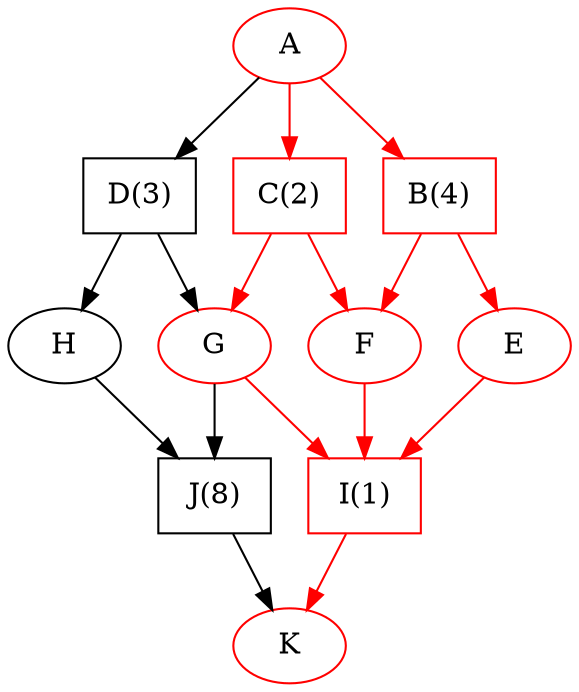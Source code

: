 digraph HGenunciado { 
D [shape=box]; 
node_A -> D; 
D -> node_G; 
D -> node_H; 
I [shape=box color=red]; 
node_E [color="red"]; 
node_E -> I [color="red"]; 
node_F [color="red"]; 
node_F -> I [color="red"]; 
node_G [color="red"]; 
node_G -> I [color="red"]; 
node_K [color="red"]; 
I -> node_K [color="red"]; 
J [shape=box]; 
node_G -> J; 
node_H -> J; 
J -> node_K; 
B [shape=box color=red]; 
node_A [color="red"]; 
node_A -> B [color="red"]; 
node_E [color="red"]; 
B -> node_E [color="red"]; 
node_F [color="red"]; 
B -> node_F [color="red"]; 
C [shape=box color=red]; 
node_A [color="red"]; 
node_A -> C [color="red"]; 
node_F [color="red"]; 
C -> node_F [color="red"]; 
node_G [color="red"]; 
C -> node_G [color="red"]; 
D [label="D(3)"]; 
 I [label="I(1)"]; 
 J [label="J(8)"]; 
 B [label="B(4)"]; 
 C [label="C(2)"]; 
 D [label="D(3)"]; 
 I [label="I(1)"]; 
 J [label="J(8)"]; 
 B [label="B(4)"]; 
 C [label="C(2)"]; 
 node_G [label="G"]; 
 node_H [label="H"]; 
 node_A [label="A"]; 
 node_K [label="K"]; 
 node_E [label="E"]; 
 node_F [label="F"]; 
 }